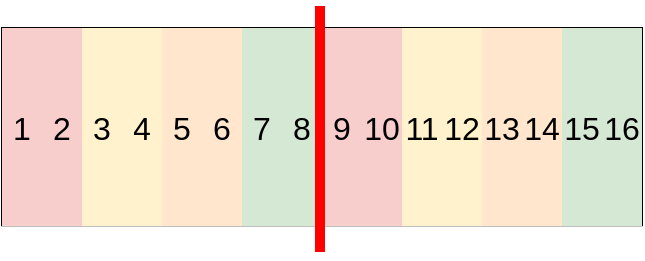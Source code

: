 <mxfile version="26.0.2">
  <diagram name="第 1 页" id="kauQDRFqsyh2UUT5HMzD">
    <mxGraphModel dx="929" dy="896" grid="0" gridSize="10" guides="1" tooltips="1" connect="1" arrows="1" fold="1" page="0" pageScale="1" pageWidth="827" pageHeight="1169" math="0" shadow="0">
      <root>
        <mxCell id="0" />
        <mxCell id="1" parent="0" />
        <mxCell id="DK-CATXi4uO4ZT2zTe4n-14" value="" style="shape=table;startSize=0;container=1;collapsible=0;childLayout=tableLayout;fontSize=16;" vertex="1" parent="1">
          <mxGeometry x="-76" y="149" width="320" height="98.65" as="geometry" />
        </mxCell>
        <mxCell id="DK-CATXi4uO4ZT2zTe4n-15" value="" style="shape=tableRow;horizontal=0;startSize=0;swimlaneHead=0;swimlaneBody=0;strokeColor=inherit;top=0;left=0;bottom=0;right=0;collapsible=0;dropTarget=0;fillColor=none;points=[[0,0.5],[1,0.5]];portConstraint=eastwest;fontSize=16;" vertex="1" parent="DK-CATXi4uO4ZT2zTe4n-14">
          <mxGeometry width="320" height="99" as="geometry" />
        </mxCell>
        <mxCell id="DK-CATXi4uO4ZT2zTe4n-16" value="1" style="shape=partialRectangle;html=1;whiteSpace=wrap;connectable=0;strokeColor=#b85450;overflow=hidden;fillColor=#f8cecc;top=0;left=0;bottom=0;right=0;pointerEvents=1;fontSize=16;" vertex="1" parent="DK-CATXi4uO4ZT2zTe4n-15">
          <mxGeometry width="20" height="99" as="geometry">
            <mxRectangle width="20" height="99" as="alternateBounds" />
          </mxGeometry>
        </mxCell>
        <mxCell id="DK-CATXi4uO4ZT2zTe4n-17" value="2" style="shape=partialRectangle;html=1;whiteSpace=wrap;connectable=0;strokeColor=#b85450;overflow=hidden;fillColor=#f8cecc;top=0;left=0;bottom=0;right=0;pointerEvents=1;fontSize=16;" vertex="1" parent="DK-CATXi4uO4ZT2zTe4n-15">
          <mxGeometry x="20" width="20" height="99" as="geometry">
            <mxRectangle width="20" height="99" as="alternateBounds" />
          </mxGeometry>
        </mxCell>
        <mxCell id="DK-CATXi4uO4ZT2zTe4n-18" value="3" style="shape=partialRectangle;html=1;whiteSpace=wrap;connectable=0;strokeColor=#d6b656;overflow=hidden;fillColor=#fff2cc;top=0;left=0;bottom=0;right=0;pointerEvents=1;fontSize=16;" vertex="1" parent="DK-CATXi4uO4ZT2zTe4n-15">
          <mxGeometry x="40" width="20" height="99" as="geometry">
            <mxRectangle width="20" height="99" as="alternateBounds" />
          </mxGeometry>
        </mxCell>
        <mxCell id="DK-CATXi4uO4ZT2zTe4n-27" value="4" style="shape=partialRectangle;html=1;whiteSpace=wrap;connectable=0;strokeColor=#d6b656;overflow=hidden;fillColor=#fff2cc;top=0;left=0;bottom=0;right=0;pointerEvents=1;fontSize=16;" vertex="1" parent="DK-CATXi4uO4ZT2zTe4n-15">
          <mxGeometry x="60" width="20" height="99" as="geometry">
            <mxRectangle width="20" height="99" as="alternateBounds" />
          </mxGeometry>
        </mxCell>
        <mxCell id="DK-CATXi4uO4ZT2zTe4n-28" value="5" style="shape=partialRectangle;html=1;whiteSpace=wrap;connectable=0;strokeColor=#d79b00;overflow=hidden;fillColor=#ffe6cc;top=0;left=0;bottom=0;right=0;pointerEvents=1;fontSize=16;" vertex="1" parent="DK-CATXi4uO4ZT2zTe4n-15">
          <mxGeometry x="80" width="20" height="99" as="geometry">
            <mxRectangle width="20" height="99" as="alternateBounds" />
          </mxGeometry>
        </mxCell>
        <mxCell id="DK-CATXi4uO4ZT2zTe4n-29" value="6" style="shape=partialRectangle;html=1;whiteSpace=wrap;connectable=0;strokeColor=#d79b00;overflow=hidden;fillColor=#ffe6cc;top=0;left=0;bottom=0;right=0;pointerEvents=1;fontSize=16;" vertex="1" parent="DK-CATXi4uO4ZT2zTe4n-15">
          <mxGeometry x="100" width="20" height="99" as="geometry">
            <mxRectangle width="20" height="99" as="alternateBounds" />
          </mxGeometry>
        </mxCell>
        <mxCell id="DK-CATXi4uO4ZT2zTe4n-30" value="7" style="shape=partialRectangle;html=1;whiteSpace=wrap;connectable=0;strokeColor=#82b366;overflow=hidden;fillColor=#d5e8d4;top=0;left=0;bottom=0;right=0;pointerEvents=1;fontSize=16;" vertex="1" parent="DK-CATXi4uO4ZT2zTe4n-15">
          <mxGeometry x="120" width="20" height="99" as="geometry">
            <mxRectangle width="20" height="99" as="alternateBounds" />
          </mxGeometry>
        </mxCell>
        <mxCell id="DK-CATXi4uO4ZT2zTe4n-31" value="8" style="shape=partialRectangle;html=1;whiteSpace=wrap;connectable=0;strokeColor=#82b366;overflow=hidden;fillColor=#d5e8d4;top=0;left=0;bottom=0;right=0;pointerEvents=1;fontSize=16;" vertex="1" parent="DK-CATXi4uO4ZT2zTe4n-15">
          <mxGeometry x="140" width="20" height="99" as="geometry">
            <mxRectangle width="20" height="99" as="alternateBounds" />
          </mxGeometry>
        </mxCell>
        <mxCell id="DK-CATXi4uO4ZT2zTe4n-32" value="9" style="shape=partialRectangle;html=1;whiteSpace=wrap;connectable=0;strokeColor=#b85450;overflow=hidden;fillColor=#f8cecc;top=0;left=0;bottom=0;right=0;pointerEvents=1;fontSize=16;" vertex="1" parent="DK-CATXi4uO4ZT2zTe4n-15">
          <mxGeometry x="160" width="20" height="99" as="geometry">
            <mxRectangle width="20" height="99" as="alternateBounds" />
          </mxGeometry>
        </mxCell>
        <mxCell id="DK-CATXi4uO4ZT2zTe4n-33" value="10" style="shape=partialRectangle;html=1;whiteSpace=wrap;connectable=0;strokeColor=#b85450;overflow=hidden;fillColor=#f8cecc;top=0;left=0;bottom=0;right=0;pointerEvents=1;fontSize=16;" vertex="1" parent="DK-CATXi4uO4ZT2zTe4n-15">
          <mxGeometry x="180" width="20" height="99" as="geometry">
            <mxRectangle width="20" height="99" as="alternateBounds" />
          </mxGeometry>
        </mxCell>
        <mxCell id="DK-CATXi4uO4ZT2zTe4n-34" value="11" style="shape=partialRectangle;html=1;whiteSpace=wrap;connectable=0;strokeColor=#d6b656;overflow=hidden;fillColor=#fff2cc;top=0;left=0;bottom=0;right=0;pointerEvents=1;fontSize=16;" vertex="1" parent="DK-CATXi4uO4ZT2zTe4n-15">
          <mxGeometry x="200" width="20" height="99" as="geometry">
            <mxRectangle width="20" height="99" as="alternateBounds" />
          </mxGeometry>
        </mxCell>
        <mxCell id="DK-CATXi4uO4ZT2zTe4n-35" value="12" style="shape=partialRectangle;html=1;whiteSpace=wrap;connectable=0;strokeColor=#d6b656;overflow=hidden;fillColor=#fff2cc;top=0;left=0;bottom=0;right=0;pointerEvents=1;fontSize=16;" vertex="1" parent="DK-CATXi4uO4ZT2zTe4n-15">
          <mxGeometry x="220" width="20" height="99" as="geometry">
            <mxRectangle width="20" height="99" as="alternateBounds" />
          </mxGeometry>
        </mxCell>
        <mxCell id="DK-CATXi4uO4ZT2zTe4n-36" value="13" style="shape=partialRectangle;html=1;whiteSpace=wrap;connectable=0;strokeColor=#d79b00;overflow=hidden;fillColor=#ffe6cc;top=0;left=0;bottom=0;right=0;pointerEvents=1;fontSize=16;" vertex="1" parent="DK-CATXi4uO4ZT2zTe4n-15">
          <mxGeometry x="240" width="20" height="99" as="geometry">
            <mxRectangle width="20" height="99" as="alternateBounds" />
          </mxGeometry>
        </mxCell>
        <mxCell id="DK-CATXi4uO4ZT2zTe4n-37" value="14" style="shape=partialRectangle;html=1;whiteSpace=wrap;connectable=0;strokeColor=#d79b00;overflow=hidden;fillColor=#ffe6cc;top=0;left=0;bottom=0;right=0;pointerEvents=1;fontSize=16;" vertex="1" parent="DK-CATXi4uO4ZT2zTe4n-15">
          <mxGeometry x="260" width="20" height="99" as="geometry">
            <mxRectangle width="20" height="99" as="alternateBounds" />
          </mxGeometry>
        </mxCell>
        <mxCell id="DK-CATXi4uO4ZT2zTe4n-38" value="15" style="shape=partialRectangle;html=1;whiteSpace=wrap;connectable=0;strokeColor=#82b366;overflow=hidden;fillColor=#d5e8d4;top=0;left=0;bottom=0;right=0;pointerEvents=1;fontSize=16;" vertex="1" parent="DK-CATXi4uO4ZT2zTe4n-15">
          <mxGeometry x="280" width="20" height="99" as="geometry">
            <mxRectangle width="20" height="99" as="alternateBounds" />
          </mxGeometry>
        </mxCell>
        <mxCell id="DK-CATXi4uO4ZT2zTe4n-39" value="16" style="shape=partialRectangle;html=1;whiteSpace=wrap;connectable=0;strokeColor=#82b366;overflow=hidden;fillColor=#d5e8d4;top=0;left=0;bottom=0;right=0;pointerEvents=1;fontSize=16;" vertex="1" parent="DK-CATXi4uO4ZT2zTe4n-15">
          <mxGeometry x="300" width="20" height="99" as="geometry">
            <mxRectangle width="20" height="99" as="alternateBounds" />
          </mxGeometry>
        </mxCell>
        <mxCell id="DK-CATXi4uO4ZT2zTe4n-41" value="" style="endArrow=none;html=1;rounded=0;fontSize=12;startSize=8;endSize=8;curved=1;strokeWidth=5;strokeColor=#FF0000;" edge="1" parent="1">
          <mxGeometry width="50" height="50" relative="1" as="geometry">
            <mxPoint x="83" y="261" as="sourcePoint" />
            <mxPoint x="83" y="138" as="targetPoint" />
          </mxGeometry>
        </mxCell>
      </root>
    </mxGraphModel>
  </diagram>
</mxfile>
